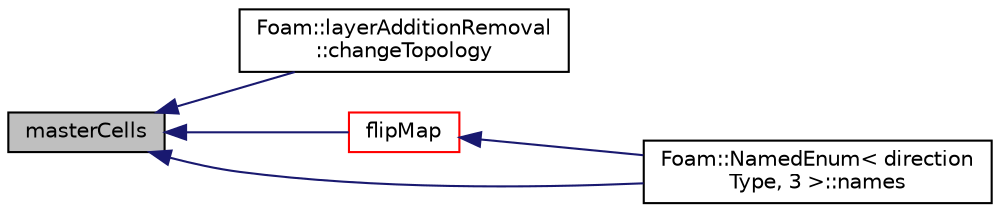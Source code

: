 digraph "masterCells"
{
  bgcolor="transparent";
  edge [fontname="Helvetica",fontsize="10",labelfontname="Helvetica",labelfontsize="10"];
  node [fontname="Helvetica",fontsize="10",shape=record];
  rankdir="LR";
  Node1980 [label="masterCells",height=0.2,width=0.4,color="black", fillcolor="grey75", style="filled", fontcolor="black"];
  Node1980 -> Node1981 [dir="back",color="midnightblue",fontsize="10",style="solid",fontname="Helvetica"];
  Node1981 [label="Foam::layerAdditionRemoval\l::changeTopology",height=0.2,width=0.4,color="black",URL="$a22209.html#a837dedbb253fe1b4140e2fc1112e95e9",tooltip="Check for topology change. "];
  Node1980 -> Node1982 [dir="back",color="midnightblue",fontsize="10",style="solid",fontname="Helvetica"];
  Node1982 [label="flipMap",height=0.2,width=0.4,color="red",URL="$a28665.html#a03ecd61e4e943657de29efcacd488b19",tooltip="Return face flip map. "];
  Node1982 -> Node2033 [dir="back",color="midnightblue",fontsize="10",style="solid",fontname="Helvetica"];
  Node2033 [label="Foam::NamedEnum\< direction\lType, 3 \>::names",height=0.2,width=0.4,color="black",URL="$a27113.html#a7350da3a0edd92cd11e6c479c9967dc8"];
  Node1980 -> Node2033 [dir="back",color="midnightblue",fontsize="10",style="solid",fontname="Helvetica"];
}
